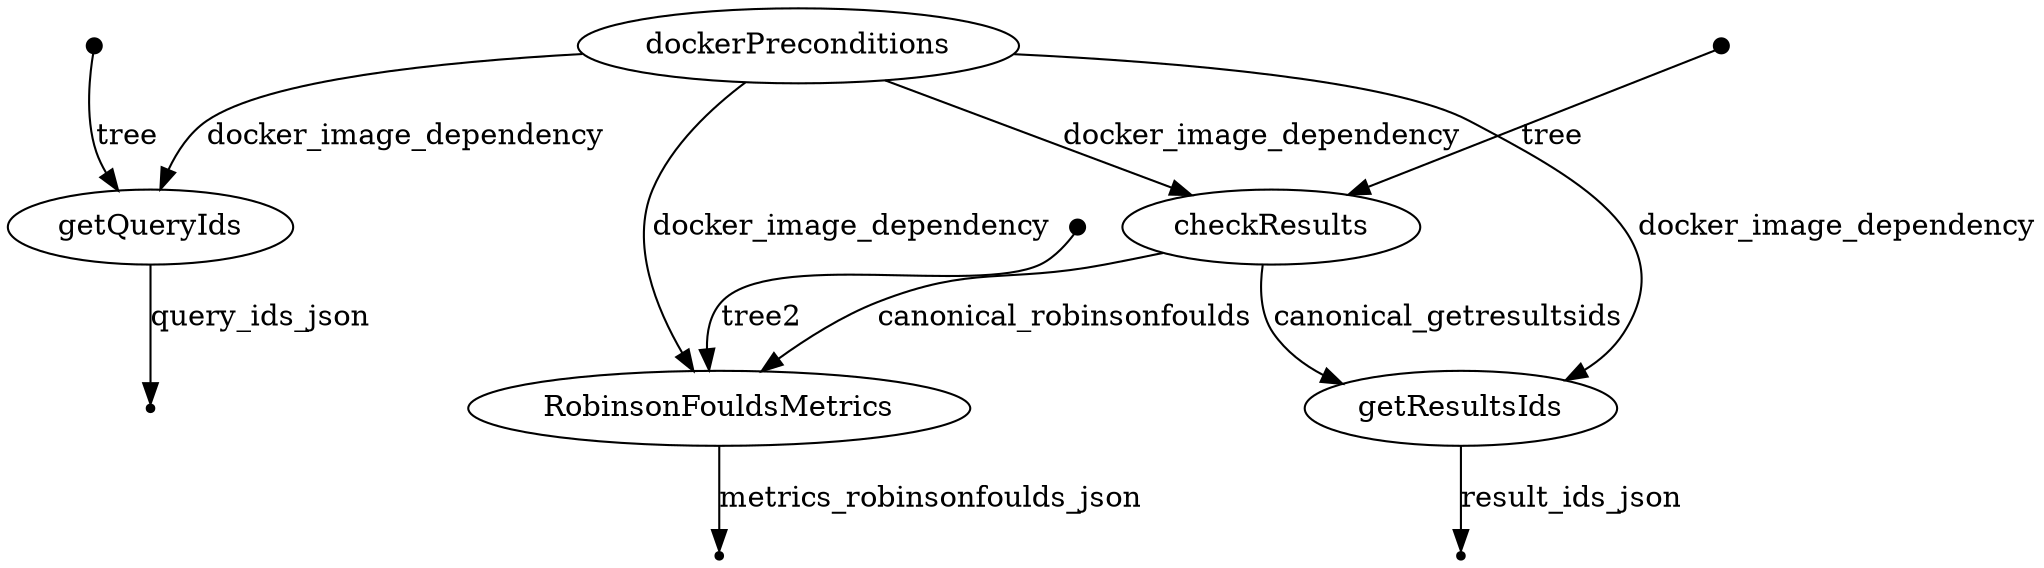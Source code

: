 digraph DAG {
p0 [label="dockerPreconditions"];
p2 [label="checkResults"];
p0 -> p2 [label="docker_image_dependency"];

p1 [shape=point,label="",fixedsize=true,width=0.1];
p2 [label="checkResults"];
p1 -> p2 [label="tree"];

p2 [label="checkResults"];
p6 [label="getResultsIds"];
p2 -> p6 [label="canonical_getresultsids"];

p2 [label="checkResults"];
p9 [label="RobinsonFouldsMetrics"];
p2 -> p9 [label="canonical_robinsonfoulds"];

p3 [shape=point,label="",fixedsize=true,width=0.1];
p4 [label="getQueryIds"];
p3 -> p4 [label="tree"];

p0 [label="dockerPreconditions"];
p4 [label="getQueryIds"];
p0 -> p4 [label="docker_image_dependency"];

p4 [label="getQueryIds"];
p5 [shape=point];
p4 -> p5 [label="query_ids_json"];

p0 [label="dockerPreconditions"];
p6 [label="getResultsIds"];
p0 -> p6 [label="docker_image_dependency"];

p6 [label="getResultsIds"];
p7 [shape=point];
p6 -> p7 [label="result_ids_json"];

p8 [shape=point,label="",fixedsize=true,width=0.1];
p9 [label="RobinsonFouldsMetrics"];
p8 -> p9 [label="tree2"];

p0 [label="dockerPreconditions"];
p9 [label="RobinsonFouldsMetrics"];
p0 -> p9 [label="docker_image_dependency"];

p9 [label="RobinsonFouldsMetrics"];
p10 [shape=point];
p9 -> p10 [label="metrics_robinsonfoulds_json"];

}
